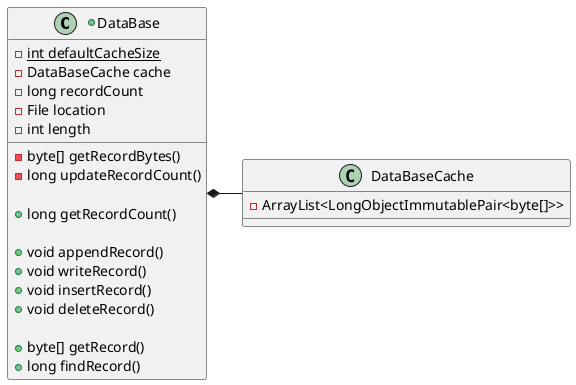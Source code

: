 @startuml
'https://plantuml.com/class-diagram

+class DataBase {
- {static} int defaultCacheSize
- DataBaseCache cache
- long recordCount
- File location
- int length

- byte[] getRecordBytes()
- long updateRecordCount()

+ long getRecordCount()

+ void appendRecord()
+ void writeRecord()
+ void insertRecord()
+ void deleteRecord()

+ byte[] getRecord()
+ long findRecord()
}

class DataBaseCache {
- ArrayList<LongObjectImmutablePair<byte[]>>
}

DataBase *- DataBaseCache

@enduml
